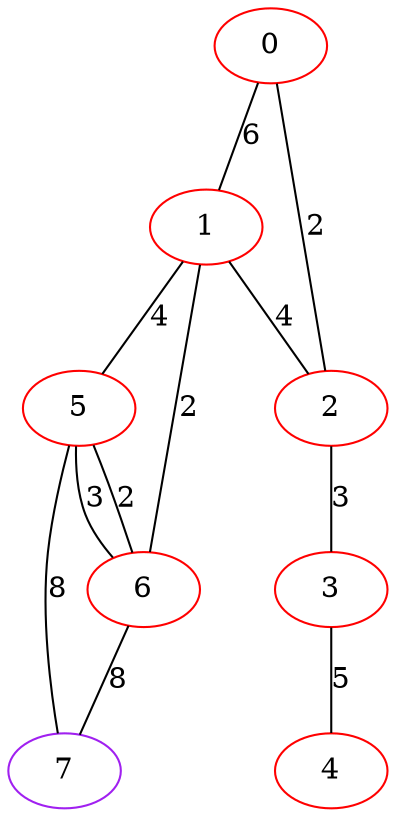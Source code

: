 graph "" {
0 [color=red, weight=1];
1 [color=red, weight=1];
2 [color=red, weight=1];
3 [color=red, weight=1];
4 [color=red, weight=1];
5 [color=red, weight=1];
6 [color=red, weight=1];
7 [color=purple, weight=4];
0 -- 1  [key=0, label=6];
0 -- 2  [key=0, label=2];
1 -- 2  [key=0, label=4];
1 -- 5  [key=0, label=4];
1 -- 6  [key=0, label=2];
2 -- 3  [key=0, label=3];
3 -- 4  [key=0, label=5];
5 -- 6  [key=0, label=2];
5 -- 6  [key=1, label=3];
5 -- 7  [key=0, label=8];
6 -- 7  [key=0, label=8];
}
